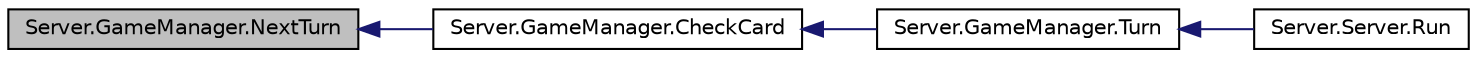digraph "Server.GameManager.NextTurn"
{
  edge [fontname="Helvetica",fontsize="10",labelfontname="Helvetica",labelfontsize="10"];
  node [fontname="Helvetica",fontsize="10",shape=record];
  rankdir="LR";
  Node21 [label="Server.GameManager.NextTurn",height=0.2,width=0.4,color="black", fillcolor="grey75", style="filled", fontcolor="black"];
  Node21 -> Node22 [dir="back",color="midnightblue",fontsize="10",style="solid"];
  Node22 [label="Server.GameManager.CheckCard",height=0.2,width=0.4,color="black", fillcolor="white", style="filled",URL="$class_server_1_1_game_manager.html#a4a32016560d748cc8c272ebfb793f22c"];
  Node22 -> Node23 [dir="back",color="midnightblue",fontsize="10",style="solid"];
  Node23 [label="Server.GameManager.Turn",height=0.2,width=0.4,color="black", fillcolor="white", style="filled",URL="$class_server_1_1_game_manager.html#afe22c5dc89cdc68d8361540b541acd30"];
  Node23 -> Node24 [dir="back",color="midnightblue",fontsize="10",style="solid"];
  Node24 [label="Server.Server.Run",height=0.2,width=0.4,color="black", fillcolor="white", style="filled",URL="$class_server_1_1_server.html#a40d5db9d850120c06889f827e8ce259a"];
}
